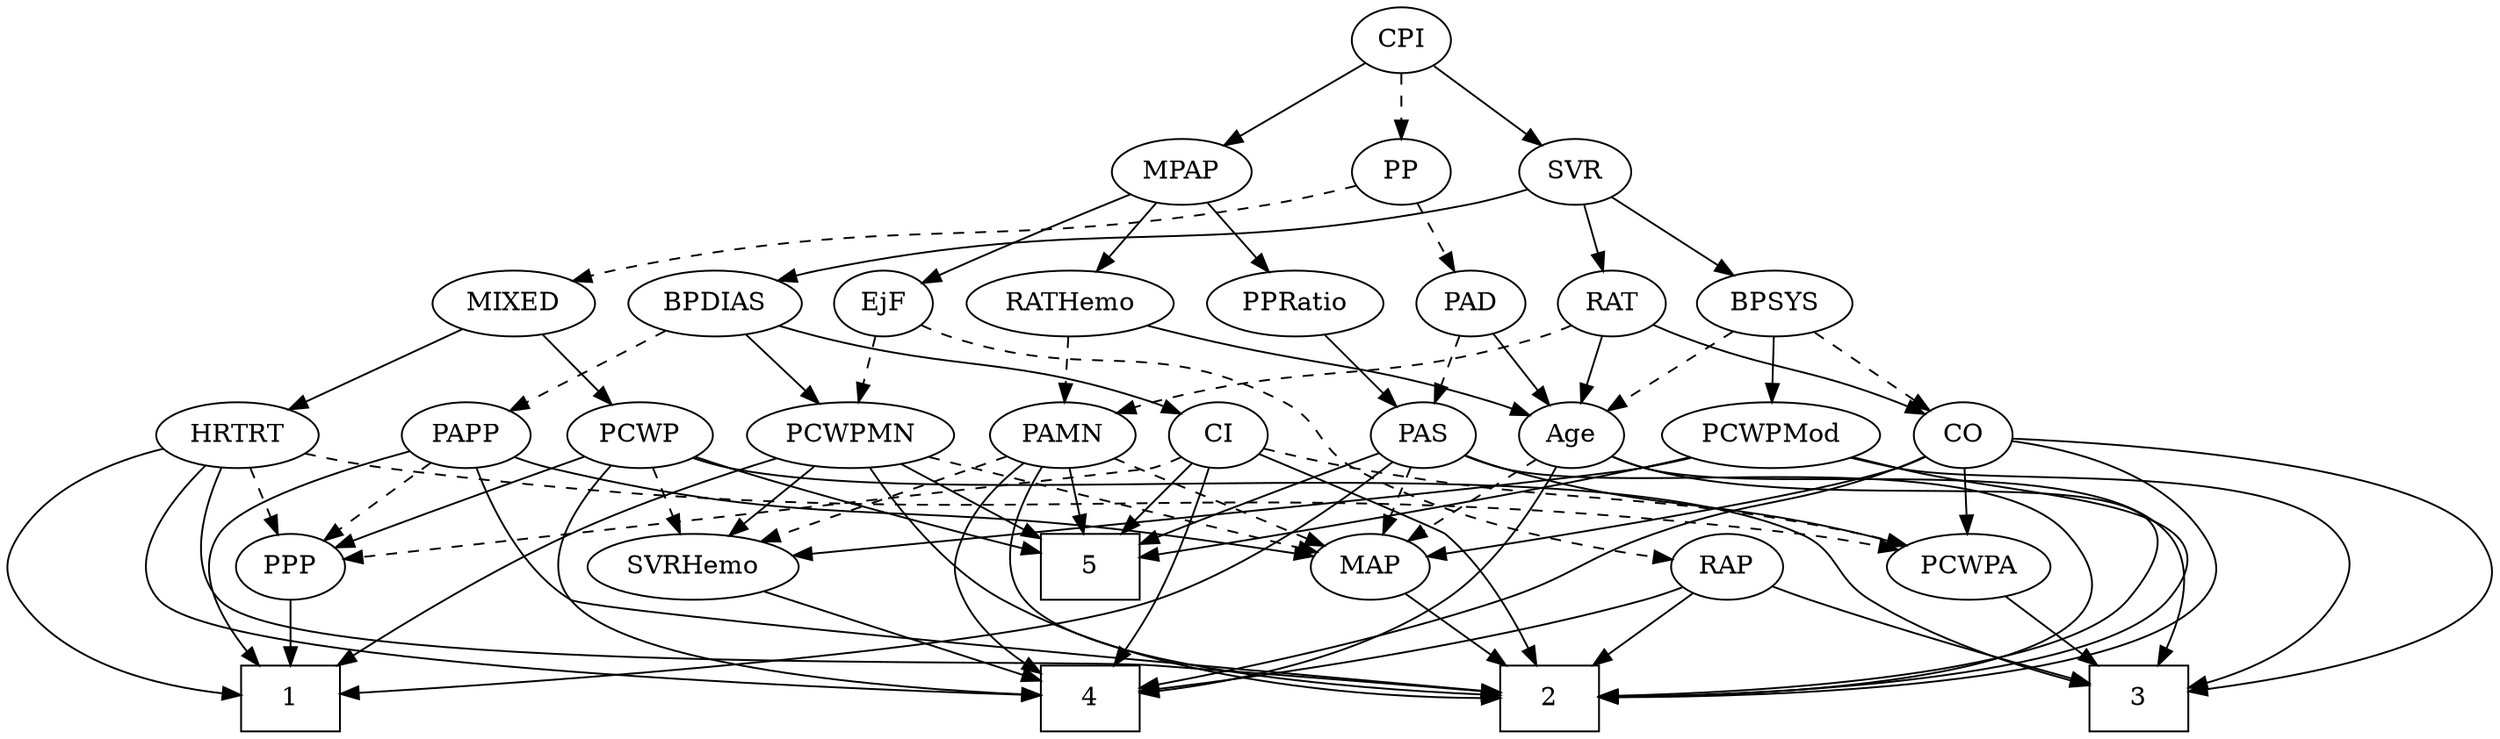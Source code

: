 strict digraph {
	graph [bb="0,0,1309.6,396"];
	node [label="\N"];
	1	[height=0.5,
		pos="1065,18",
		shape=box,
		width=0.75];
	2	[height=0.5,
		pos="393,18",
		shape=box,
		width=0.75];
	3	[height=0.5,
		pos="714,18",
		shape=box,
		width=0.75];
	4	[height=0.5,
		pos="803,18",
		shape=box,
		width=0.75];
	5	[height=0.5,
		pos="604,90",
		shape=box,
		width=0.75];
	Age	[height=0.5,
		pos="235,162",
		width=0.75];
	Age -> 2	[pos="e,365.76,18.395 208.04,159.69 137,155.33 -46.094,137.56 10.998,72 55.477,20.924 268.23,17.476 355.51,18.276",
		style=solid];
	Age -> 3	[pos="e,686.89,20.526 210.66,153.85 189.61,146.23 160.51,131.91 147,108 139.13,94.07 136.22,83.828 147,72 164.91,52.336 553.48,28.274 \
676.79,21.109",
		style=solid];
	Age -> 4	[pos="e,775.82,29.134 217.89,147.66 196.02,129.05 163.41,95.005 185,72 228.04,26.127 688.19,47.695 750,36 755.21,35.015 760.61,33.671 \
765.9,32.169",
		style=solid];
	MAP	[height=0.5,
		pos="296,90",
		width=0.84854];
	Age -> MAP	[pos="e,282.66,106.31 247.93,146.15 256.07,136.82 266.74,124.57 275.96,114",
		style=dashed];
	EjF	[height=0.5,
		pos="215,234",
		width=0.75];
	RAP	[height=0.5,
		pos="66.998,90",
		width=0.77632];
	EjF -> RAP	[pos="e,82.111,105.5 200.27,218.87 174.25,193.9 120.02,141.87 89.366,112.46",
		style=dashed];
	PCWPMN	[height=0.5,
		pos="330,162",
		width=1.3902];
	EjF -> PCWPMN	[pos="e,305.47,177.93 234.25,221.28 251.29,210.91 276.54,195.54 296.83,183.19",
		style=dashed];
	RAP -> 2	[pos="e,365.95,22.212 89.374,78.979 95.635,76.441 102.51,73.899 109,72 195.83,46.603 301.29,30.683 356.02,23.494",
		style=solid];
	RAP -> 3	[pos="e,686.72,20.911 88.826,78.736 95.202,76.133 102.27,73.619 109,72 164.1,58.751 553.32,30.377 676.63,21.625",
		style=solid];
	RAP -> 4	[pos="e,775.83,29.156 92.767,82.498 108.36,78.821 128.71,74.475 147,72 413.05,35.996 486.1,85.388 750,36 755.21,35.025 760.62,33.688 765.9,\
32.188",
		style=solid];
	MIXED	[height=0.5,
		pos="1120,234",
		width=1.1193];
	PCWP	[height=0.5,
		pos="1120,162",
		width=0.97491];
	MIXED -> PCWP	[pos="e,1120,180.1 1120,215.7 1120,207.98 1120,198.71 1120,190.11",
		style=solid];
	HRTRT	[height=0.5,
		pos="1232,162",
		width=1.1013];
	MIXED -> HRTRT	[pos="e,1209.6,176.97 1142.4,219 1159.2,208.51 1182.4,194.02 1200.9,182.41",
		style=solid];
	MPAP	[height=0.5,
		pos="363,306",
		width=0.97491];
	MPAP -> EjF	[pos="e,236.38,245.11 337.89,293.13 312.37,281.05 272.79,262.34 245.48,249.42",
		style=solid];
	RATHemo	[height=0.5,
		pos="309,234",
		width=1.3721];
	MPAP -> RATHemo	[pos="e,321.96,251.8 350.74,289.12 344.1,280.51 335.74,269.67 328.25,259.96",
		style=solid];
	PPRatio	[height=0.5,
		pos="416,234",
		width=1.1013];
	MPAP -> PPRatio	[pos="e,403.77,251.15 375.29,288.76 381.91,280.02 390.22,269.05 397.59,259.31",
		style=solid];
	BPSYS	[height=0.5,
		pos="659,234",
		width=1.0471];
	BPSYS -> Age	[pos="e,255.48,174.12 631.61,221.61 625.57,219.46 619.13,217.43 613,216 464.16,181.24 418.18,221.21 271,180 269.05,179.45 267.08,178.81 \
265.11,178.1",
		style=dashed];
	CO	[height=0.5,
		pos="659,162",
		width=0.75];
	BPSYS -> CO	[pos="e,659,180.1 659,215.7 659,207.98 659,198.71 659,190.11",
		style=dashed];
	PCWPMod	[height=0.5,
		pos="756,162",
		width=1.4443];
	BPSYS -> PCWPMod	[pos="e,734.58,178.46 679.1,218.5 692.77,208.63 711.09,195.41 726.42,184.35",
		style=solid];
	PAD	[height=0.5,
		pos="575,234",
		width=0.79437];
	PAD -> Age	[pos="e,255.51,174.01 553.3,222.01 548.07,219.73 542.42,217.54 537,216 422.27,183.31 385.39,213.87 271,180 269.06,179.43 267.09,178.76 \
265.13,178.03",
		style=solid];
	PAS	[height=0.5,
		pos="549,162",
		width=0.75];
	PAD -> PAS	[pos="e,555.3,179.96 568.84,216.41 565.84,208.34 562.16,198.43 558.79,189.35",
		style=dashed];
	CO -> 2	[pos="e,420.13,21.159 660.45,143.69 661.1,123.63 658.87,90.89 640,72 610.92,42.888 491.76,27.978 430.2,22.092",
		style=solid];
	CO -> 3	[pos="e,707.28,36.346 665.42,144.43 674.79,120.22 692.35,74.894 703.59,45.871",
		style=solid];
	CO -> 4	[pos="e,812.87,36.198 680.08,150.37 684.92,148.12 690.09,145.87 695,144 748.25,123.78 783.84,153.58 818,108 831.42,90.085 825.19,64.448 \
817.06,45.287",
		style=solid];
	PCWPA	[height=0.5,
		pos="767,90",
		width=1.1555];
	CO -> PCWPA	[pos="e,744.67,105.47 677.81,148.81 693.88,138.39 717.31,123.2 736.13,111.01",
		style=solid];
	CO -> MAP	[pos="e,325.21,95.915 634.05,154.98 619.73,151.6 601.39,147.38 585,144 496.06,125.64 391.06,107.18 335.35,97.645",
		style=solid];
	PAS -> 1	[pos="e,1038,21.005 547.23,143.7 546.21,123.33 548.04,89.979 568,72 585.09,56.597 915.2,30.323 1027.8,21.776",
		style=solid];
	PAS -> 2	[pos="e,392.09,36.159 524.18,154.46 488.91,144.68 426.93,125.51 412,108 397.47,90.958 393.2,65.501 392.29,46.174",
		style=solid];
	PAS -> 5	[pos="e,590.54,108.13 560.93,145.81 567.74,137.14 576.46,126.05 584.26,116.12",
		style=solid];
	PAS -> PCWPA	[pos="e,734.45,101.45 572.74,153.38 609.24,141.66 679.64,119.05 724.92,104.51",
		style=solid];
	PAS -> MAP	[pos="e,323.1,98.499 524.28,154.16 479.63,141.81 385.34,115.72 332.98,101.23",
		style=dashed];
	PAMN	[height=0.5,
		pos="434,162",
		width=1.011];
	PAMN -> 2	[pos="e,365.87,20.752 406.54,150.15 400.78,148 394.72,145.85 389,144 330.73,125.16 293.22,156.63 256,108 246.27,95.294 246.95,85.198 256,\
72 278.24,39.541 323.44,26.956 355.85,22.08",
		style=solid];
	PAMN -> 4	[pos="e,775.78,28.906 422.31,144.77 409.73,125.15 393.8,92.239 412,72 462.5,15.831 676.09,51.617 750,36 755.18,34.904 760.58,33.498 765.86,\
31.964",
		style=solid];
	PAMN -> 5	[pos="e,576.75,102.22 461.31,149.75 490.06,137.92 535.48,119.21 567.34,106.1",
		style=solid];
	SVRHemo	[height=0.5,
		pos="471,90",
		width=1.3902];
	PAMN -> SVRHemo	[pos="e,462.04,107.96 442.77,144.41 447.08,136.25 452.38,126.22 457.22,117.07",
		style=dashed];
	PAMN -> MAP	[pos="e,318.63,102.48 409.33,148.49 386.5,136.91 352.46,119.64 327.64,107.05",
		style=dashed];
	RATHemo -> Age	[pos="e,250.06,177.25 291.84,216.76 281.57,207.05 268.4,194.6 257.33,184.13",
		style=solid];
	RATHemo -> PAMN	[pos="e,410.66,176.07 334.9,218.5 354.33,207.61 381.06,192.65 401.86,181",
		style=dashed];
	CPI	[height=0.5,
		pos="580,378",
		width=0.75];
	CPI -> MPAP	[pos="e,391.98,316.35 555.95,369.24 518.6,357.2 446.33,333.88 401.62,319.46",
		style=solid];
	SVR	[height=0.5,
		pos="580,306",
		width=0.77632];
	CPI -> SVR	[pos="e,580,324.1 580,359.7 580,351.98 580,342.71 580,334.11",
		style=solid];
	PP	[height=0.5,
		pos="653,306",
		width=0.75];
	CPI -> PP	[pos="e,638.25,321.14 594.77,362.83 605.16,352.87 619.24,339.37 630.96,328.14",
		style=dashed];
	RAT	[height=0.5,
		pos="501,234",
		width=0.75827];
	RAT -> Age	[pos="e,255.57,173.82 480.05,222 475.2,219.77 470,217.61 465,216 381.55,189.05 354.45,206.95 271,180 269.07,179.38 267.12,178.68 265.17,\
177.92",
		style=solid];
	RAT -> CO	[pos="e,636.87,172.37 522.65,222.64 527.37,220.42 532.34,218.11 537,216 567.64,202.11 602.91,186.87 627.62,176.31",
		style=solid];
	RAT -> PAMN	[pos="e,448.79,178.46 487.12,218.5 478.11,209.09 466.18,196.63 455.91,185.9",
		style=dashed];
	SVR -> BPSYS	[pos="e,641.94,250.11 595.99,290.83 606.93,281.13 621.67,268.08 634.14,257.03",
		style=solid];
	SVR -> RAT	[pos="e,516.69,248.91 564.01,290.83 552.59,280.71 537.04,266.93 524.24,255.59",
		style=solid];
	BPDIAS	[height=0.5,
		pos="806,234",
		width=1.1735];
	SVR -> BPDIAS	[pos="e,769.58,243.4 601.67,294.35 606.65,292.1 611.96,289.85 617,288 664.72,270.47 721,255.38 759.66,245.83",
		style=solid];
	PCWPMod -> 2	[pos="e,420.17,20.338 779.46,145.74 804.89,127.37 839.19,95.996 818,72 792.47,43.095 529.25,26.234 430.32,20.877",
		style=solid];
	PCWPMod -> 3	[pos="e,741.19,27.858 804.43,155.29 834.21,148.99 870.17,135.77 889,108 897.98,94.757 898.58,84.815 889,72 855.15,26.72 821.03,52.635 \
767,36 761.75,34.383 756.21,32.645 750.78,30.92",
		style=solid];
	PCWPMod -> 5	[pos="e,631.16,103.51 725.97,147.17 701.39,135.85 666.53,119.8 640.37,107.75",
		style=solid];
	PCWPMod -> SVRHemo	[pos="e,512.4,100.28 717.01,149.89 709.71,147.88 702.13,145.84 695,144 635.99,128.8 567.82,112.91 522.32,102.54",
		style=solid];
	PCWPA -> 3	[pos="e,726.96,36.124 754.71,72.765 748.27,64.268 740.25,53.677 733.04,44.146",
		style=solid];
	PCWPMN -> 1	[pos="e,1037.9,21.159 299.17,147.58 283.17,138.83 265.1,125.71 256,108 248.69,93.769 245.04,83.657 256,72 300.45,24.715 774.25,40.434 \
839,36 905.5,31.446 982.96,25.474 1027.8,21.955",
		style=solid];
	PCWPMN -> 2	[pos="e,365.74,18.615 293.37,149.63 286,147.58 278.29,145.59 271,144 161.77,120.21 -43.116,156.56 29.998,72 71.842,23.603 271.58,18.527 \
355.61,18.583",
		style=solid];
	PCWPMN -> 5	[pos="e,576.76,97.356 367.39,149.99 374.55,147.95 382,145.87 389,144 451.1,127.4 523.8,109.88 566.76,99.715",
		style=solid];
	PCWPMN -> SVRHemo	[pos="e,442.85,104.97 358.19,147 379.9,136.22 410.11,121.23 433.8,109.47",
		style=solid];
	PCWPMN -> MAP	[pos="e,304.15,107.79 321.77,144.05 317.8,135.89 312.96,125.91 308.54,116.82",
		style=dashed];
	SVRHemo -> 4	[pos="e,775.98,28.498 509.1,78.253 517.59,76.034 526.57,73.821 535,72 629.7,51.541 655.85,58.855 750,36 755.34,34.704 760.92,33.144 766.38,\
31.502",
		style=solid];
	BPDIAS -> PCWPMN	[pos="e,366.27,174.48 768.09,226.05 749.43,222.75 726.57,218.91 706,216 565.61,196.11 528.06,207.73 389,180 384.82,179.17 380.51,178.18 \
376.22,177.11",
		style=solid];
	CI	[height=0.5,
		pos="902,162",
		width=0.75];
	BPDIAS -> CI	[pos="e,884.25,175.94 826.36,218.15 840.85,207.59 860.43,193.31 876.04,181.92",
		style=solid];
	PAPP	[height=0.5,
		pos="1027,162",
		width=0.88464];
	BPDIAS -> PAPP	[pos="e,999.96,171.56 839.08,222.52 879.66,209.67 948.23,187.95 990.36,174.6",
		style=dashed];
	MAP -> 2	[pos="e,369.19,36.18 314.7,75.503 327.8,66.05 345.63,53.181 360.97,42.111",
		style=solid];
	PP -> MIXED	[pos="e,1082.5,240.62 679.11,301.09 754.72,289.75 974.69,256.78 1072.3,242.14",
		style=dashed];
	PP -> PAD	[pos="e,590.91,249.28 637.59,291.17 626.41,281.14 611.09,267.39 598.41,256.01",
		style=dashed];
	PPP	[height=0.5,
		pos="1120,90",
		width=0.75];
	PPP -> 1	[pos="e,1078.5,36.127 1108.1,73.811 1101.3,65.141 1092.5,54.052 1084.7,44.12",
		style=solid];
	PPRatio -> PAS	[pos="e,528.45,173.81 441.01,219.83 463.34,208.09 496.04,190.87 519.6,178.47",
		style=solid];
	PCWP -> 3	[pos="e,741.2,28.98 1135,145.72 1152.2,126.46 1175.4,93.308 1156,72 1097.5,7.8472 852.06,53.361 767,36 761.81,34.94 756.41,33.554 751.13,\
32.031",
		style=solid];
	PCWP -> 4	[pos="e,830.01,20.686 1144.9,149.32 1160.7,140.44 1179.9,126.56 1189,108 1196.1,93.648 1199.5,84.059 1189,72 1166.2,45.861 932.18,27.587 \
840.01,21.353",
		style=solid];
	PCWP -> 5	[pos="e,631.1,95.493 1092.5,150.8 1084.7,148.23 1076.1,145.71 1068,144 914.16,111.38 872.01,127.81 716,108 691.02,104.83 663,100.58 641.24,\
97.118",
		style=solid];
	PCWP -> SVRHemo	[pos="e,513.83,99.473 1092.5,150.64 1084.7,148.07 1076.1,145.59 1068,144 849.38,101.06 789.12,135.27 568,108 553.66,106.23 538.22,103.78 \
523.97,101.29",
		style=dashed];
	PCWP -> PPP	[pos="e,1120,108.1 1120,143.7 1120,135.98 1120,126.71 1120,118.11",
		style=solid];
	CI -> 2	[pos="e,420.29,21.024 894.76,144.62 884.63,123.87 864.16,88.792 835,72 800.19,51.957 530.43,29.515 430.27,21.788",
		style=solid];
	CI -> 4	[pos="e,830.03,18.873 922.63,150.16 937.46,141.1 956.31,126.66 965,108 971.75,93.495 974.39,84.954 965,72 936.66,32.91 878.64,22.119 840.28,\
19.433",
		style=solid];
	CI -> 5	[pos="e,631.11,97.369 876.85,155.09 824.32,142.75 702.75,114.2 641.17,99.732",
		style=solid];
	CI -> PCWPA	[pos="e,792.67,104.31 881.2,150.22 860.08,139.27 827,122.11 801.87,109.08",
		style=dashed];
	CI -> PPP	[pos="e,1096.3,98.615 925.74,153.38 964.65,140.88 1042.1,116.02 1086.5,101.75",
		style=dashed];
	PAPP -> 1	[pos="e,1060.4,36.268 1031.5,144.15 1038,119.94 1050,75.054 1057.7,46.133",
		style=solid];
	PAPP -> 2	[pos="e,420.27,20.633 1008,147.07 979.09,126.76 921.8,89.523 867,72 785.66,45.99 527.67,27.486 430.5,21.279",
		style=solid];
	PAPP -> MAP	[pos="e,325,95.885 997.88,154.52 980.57,150.9 958.12,146.6 938,144 705.61,113.96 644.98,133.01 412,108 386.32,105.24 357.59,101.04 335.15,\
97.506",
		style=solid];
	PAPP -> PPP	[pos="e,1102.6,104.09 1045.4,147.17 1059.4,136.61 1078.9,121.94 1094.4,110.24",
		style=dashed];
	HRTRT -> 1	[pos="e,1092.1,20.894 1259.1,148.72 1275,139.88 1293.8,126.29 1303,108 1310.2,93.697 1313,84.483 1303,72 1278.3,41.156 1162.9,27.106 1102.4,\
21.764",
		style=solid];
	HRTRT -> 2	[pos="e,420.39,20.612 1223.3,144.35 1211.3,123.31 1187.6,87.907 1156,72 1139.6,63.741 581.93,30.187 430.57,21.215",
		style=solid];
	HRTRT -> 4	[pos="e,830.21,21.124 1246.7,145.04 1262.7,125.68 1283.8,93.031 1265,72 1250.9,56.147 947.63,30.532 840.27,21.926",
		style=solid];
	HRTRT -> PCWPA	[pos="e,807.25,94.863 1199,151.95 1187.9,149.13 1175.5,146.19 1164,144 1040.4,120.37 893.13,103.66 817.44,95.899",
		style=dashed];
	HRTRT -> PPP	[pos="e,1139,102.88 1209.6,147 1191.7,135.84 1166.7,120.16 1147.6,108.23",
		style=dashed];
}
